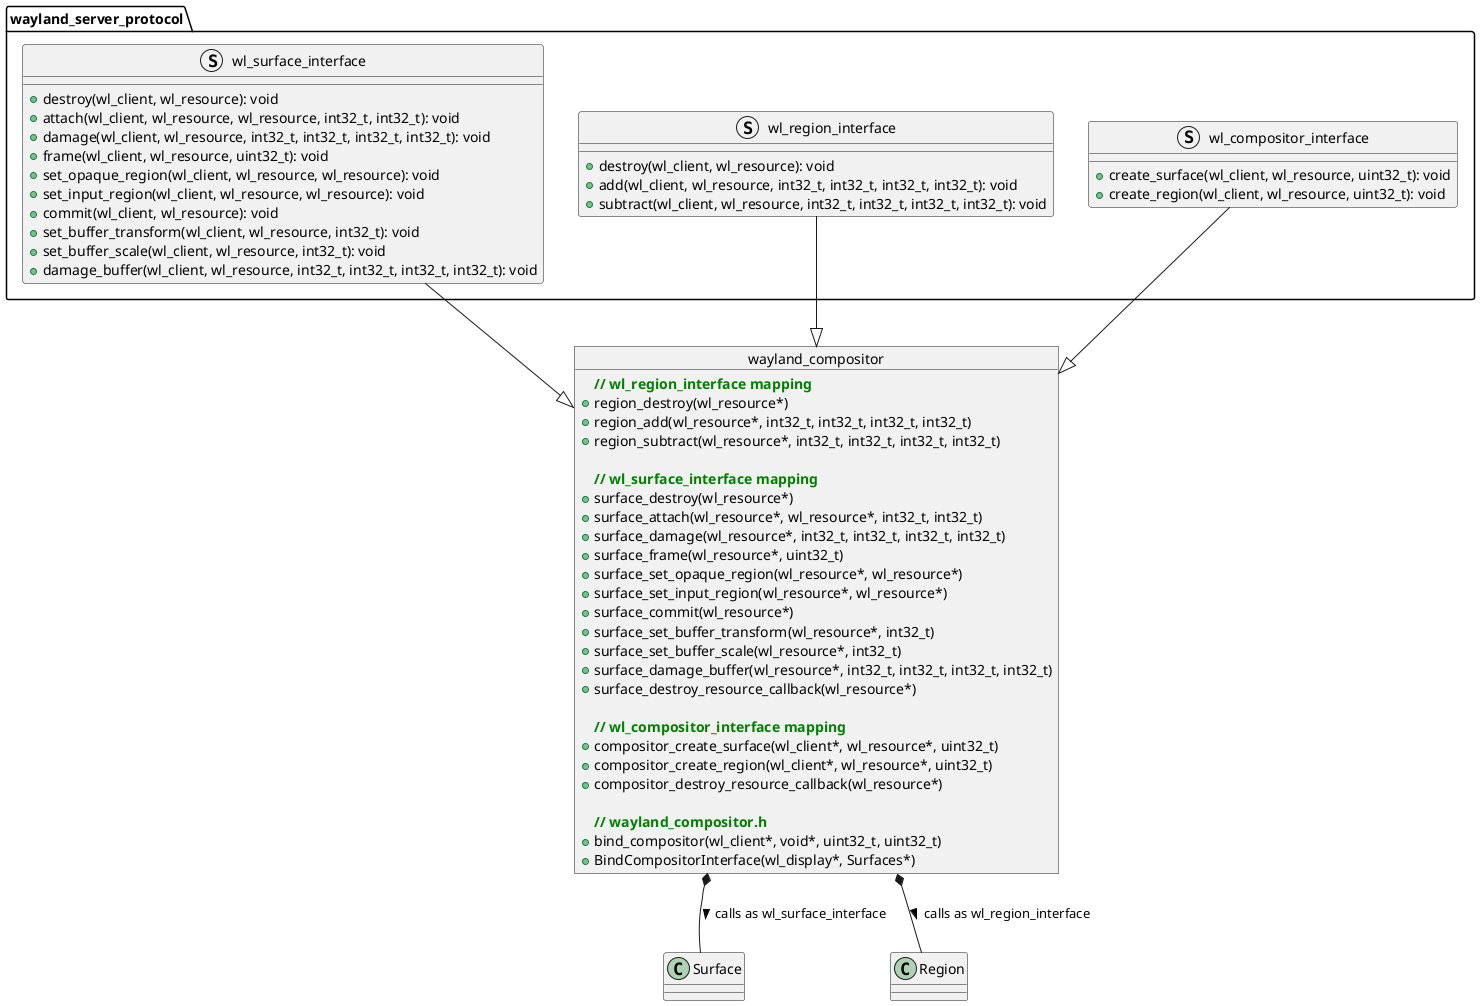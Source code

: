@startuml

package wayland_server_protocol {

struct wl_surface_interface {
    + destroy(wl_client, wl_resource): void
    + attach(wl_client, wl_resource, wl_resource, int32_t, int32_t): void
    + damage(wl_client, wl_resource, int32_t, int32_t, int32_t, int32_t): void
    + frame(wl_client, wl_resource, uint32_t): void
    + set_opaque_region(wl_client, wl_resource, wl_resource): void
    + set_input_region(wl_client, wl_resource, wl_resource): void
    + commit(wl_client, wl_resource): void
    + set_buffer_transform(wl_client, wl_resource, int32_t): void
    + set_buffer_scale(wl_client, wl_resource, int32_t): void
    + damage_buffer(wl_client, wl_resource, int32_t, int32_t, int32_t, int32_t): void
}

struct wl_region_interface {
    + destroy(wl_client, wl_resource): void
    + add(wl_client, wl_resource, int32_t, int32_t, int32_t, int32_t): void
    + subtract(wl_client, wl_resource, int32_t, int32_t, int32_t, int32_t): void
}

struct wl_compositor_interface {
    + create_surface(wl_client, wl_resource, uint32_t): void
    + create_region(wl_client, wl_resource, uint32_t): void
}

}

object wayland_compositor {
    <b><color:Green>// wl_region_interface mapping
    +region_destroy(wl_resource*)
    +region_add(wl_resource*, int32_t, int32_t, int32_t, int32_t)
    +region_subtract(wl_resource*, int32_t, int32_t, int32_t, int32_t)

    \n<b><color:Green>// wl_surface_interface mapping
    +surface_destroy(wl_resource*)
    +surface_attach(wl_resource*, wl_resource*, int32_t, int32_t)
    +surface_damage(wl_resource*, int32_t, int32_t, int32_t, int32_t)
    +surface_frame(wl_resource*, uint32_t)
    +surface_set_opaque_region(wl_resource*, wl_resource*)
    +surface_set_input_region(wl_resource*, wl_resource*)
    +surface_commit(wl_resource*)
    +surface_set_buffer_transform(wl_resource*, int32_t)
    +surface_set_buffer_scale(wl_resource*, int32_t)
    +surface_damage_buffer(wl_resource*, int32_t, int32_t, int32_t, int32_t)
    +surface_destroy_resource_callback(wl_resource*)

    \n<b><color:Green>// wl_compositor_interface mapping
    +compositor_create_surface(wl_client*, wl_resource*, uint32_t)
    +compositor_create_region(wl_client*, wl_resource*, uint32_t)
    +compositor_destroy_resource_callback(wl_resource*)

    \n<b><color:Green>// wayland_compositor.h
    +bind_compositor(wl_client*, void*, uint32_t, uint32_t)
    +BindCompositorInterface(wl_display*, Surfaces*)

}

wl_compositor_interface --|> wayland_compositor
wl_surface_interface --|> wayland_compositor
wl_region_interface --|> wayland_compositor

wayland_compositor *-- Surface : calls as wl_surface_interface >
wayland_compositor *-- Region: calls as wl_region_interface >

@enduml
